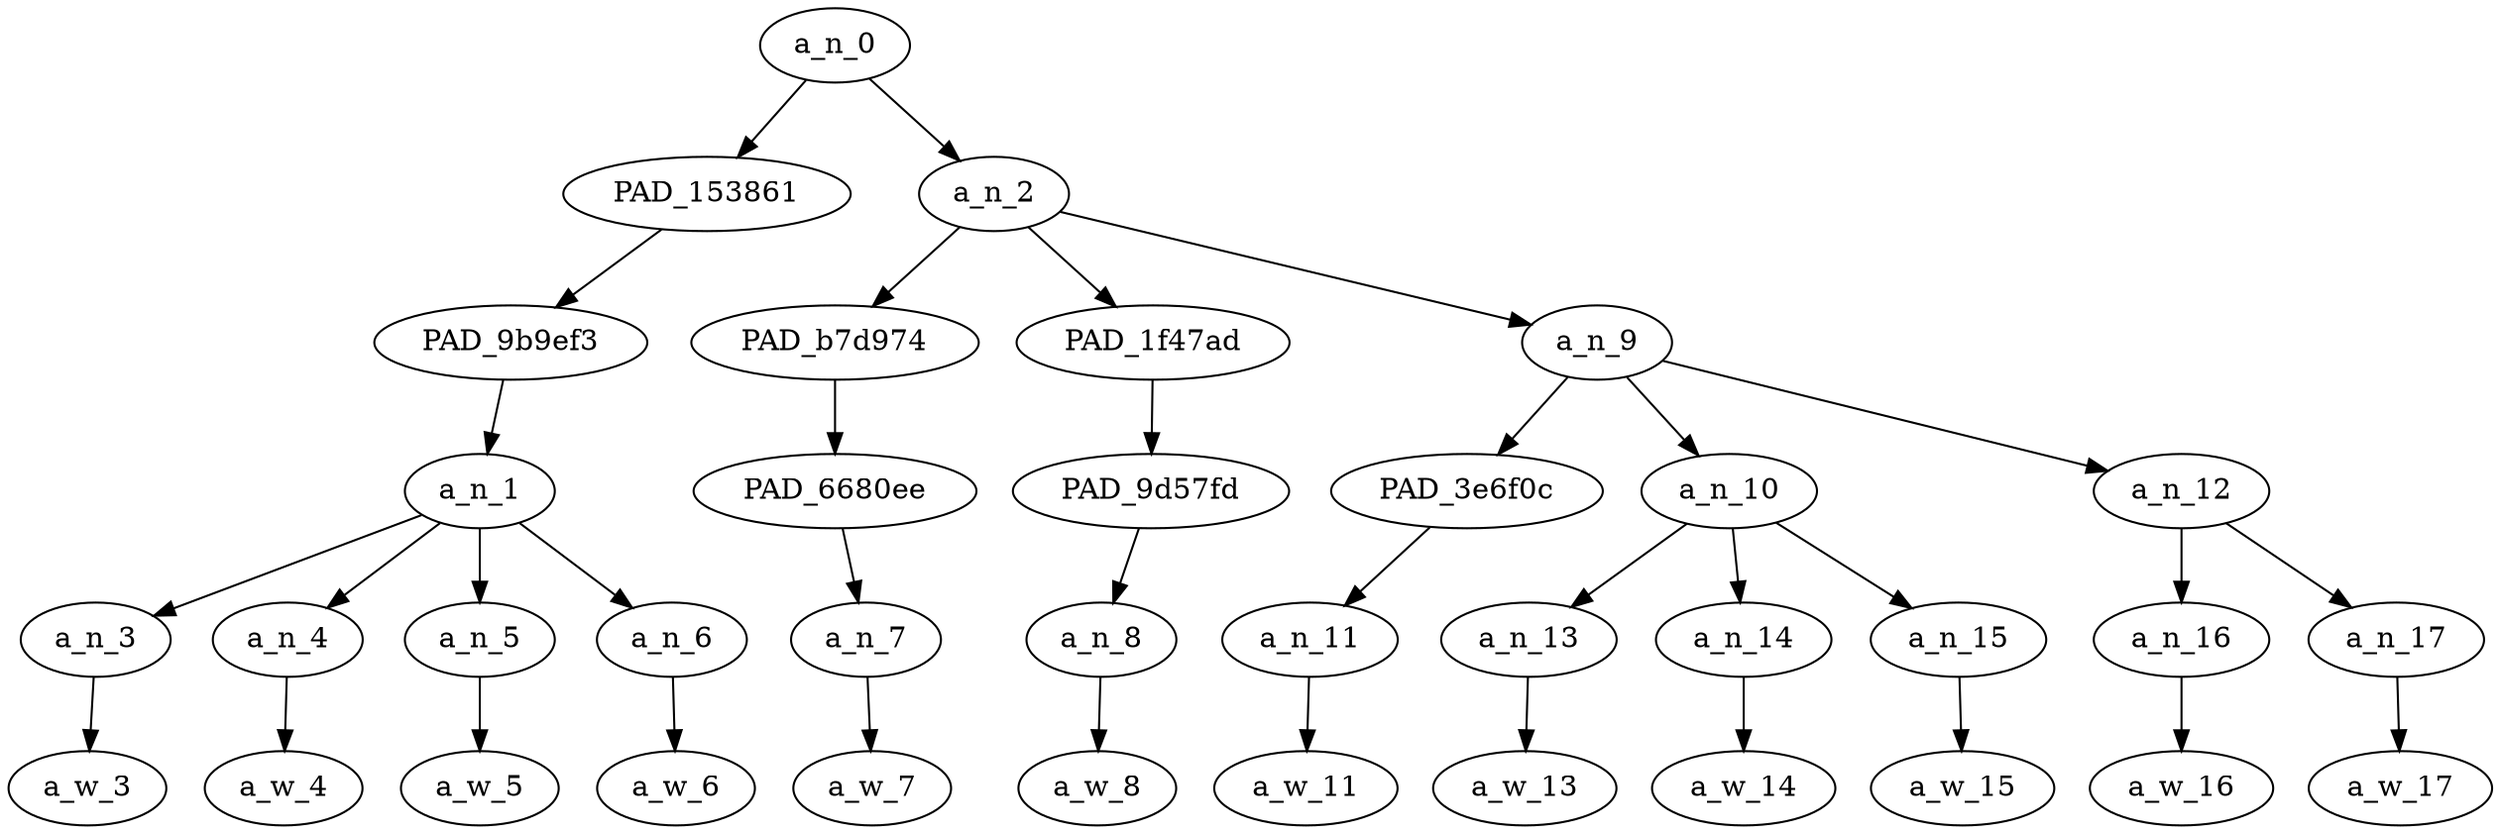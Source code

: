strict digraph "" {
	a_n_0	[div_dir=1,
		index=0,
		level=5,
		pos="3.7222222222222228,5!",
		text_span="[0, 1, 2, 3, 4, 5, 6, 7, 8, 9, 10, 11]",
		value=1.00000000];
	PAD_153861	[div_dir=1,
		index=0,
		level=4,
		pos="1.5,4!",
		text_span="[0, 1, 2, 3]",
		value=0.51606393];
	a_n_0 -> PAD_153861;
	a_n_2	[div_dir=1,
		index=1,
		level=4,
		pos="5.9444444444444455,4!",
		text_span="[4, 5, 6, 7, 8, 9, 10, 11]",
		value=0.48349901];
	a_n_0 -> a_n_2;
	PAD_9b9ef3	[div_dir=1,
		index=0,
		level=3,
		pos="1.5,3!",
		text_span="[0, 1, 2, 3]",
		value=0.51606393];
	PAD_153861 -> PAD_9b9ef3;
	a_n_1	[div_dir=1,
		index=0,
		level=2,
		pos="1.5,2!",
		text_span="[0, 1, 2, 3]",
		value=0.51606393];
	PAD_9b9ef3 -> a_n_1;
	a_n_3	[div_dir=1,
		index=0,
		level=1,
		pos="0.0,1!",
		text_span="[0]",
		value=0.09151149];
	a_n_1 -> a_n_3;
	a_n_4	[div_dir=1,
		index=1,
		level=1,
		pos="1.0,1!",
		text_span="[1]",
		value=0.12158621];
	a_n_1 -> a_n_4;
	a_n_5	[div_dir=1,
		index=2,
		level=1,
		pos="2.0,1!",
		text_span="[2]",
		value=0.08592983];
	a_n_1 -> a_n_5;
	a_n_6	[div_dir=-1,
		index=3,
		level=1,
		pos="3.0,1!",
		text_span="[3]",
		value=0.21661471];
	a_n_1 -> a_n_6;
	a_w_3	[div_dir=0,
		index=0,
		level=0,
		pos="0,0!",
		text_span="[0]",
		value=dear];
	a_n_3 -> a_w_3;
	a_w_4	[div_dir=0,
		index=1,
		level=0,
		pos="1,0!",
		text_span="[1]",
		value=ghetto];
	a_n_4 -> a_w_4;
	a_w_5	[div_dir=0,
		index=2,
		level=0,
		pos="2,0!",
		text_span="[2]",
		value=dwelling];
	a_n_5 -> a_w_5;
	a_w_6	[div_dir=0,
		index=3,
		level=0,
		pos="3,0!",
		text_span="[3]",
		value=leaches];
	a_n_6 -> a_w_6;
	PAD_b7d974	[div_dir=1,
		index=1,
		level=3,
		pos="4.0,3!",
		text_span="[4]",
		value=0.04845449];
	a_n_2 -> PAD_b7d974;
	PAD_1f47ad	[div_dir=1,
		index=2,
		level=3,
		pos="5.0,3!",
		text_span="[5]",
		value=0.03998920];
	a_n_2 -> PAD_1f47ad;
	a_n_9	[div_dir=1,
		index=3,
		level=3,
		pos="8.833333333333334,3!",
		text_span="[6, 7, 8, 9, 10, 11]",
		value=0.39483677];
	a_n_2 -> a_n_9;
	PAD_6680ee	[div_dir=1,
		index=1,
		level=2,
		pos="4.0,2!",
		text_span="[4]",
		value=0.04845449];
	PAD_b7d974 -> PAD_6680ee;
	a_n_7	[div_dir=1,
		index=4,
		level=1,
		pos="4.0,1!",
		text_span="[4]",
		value=0.04845449];
	PAD_6680ee -> a_n_7;
	a_w_7	[div_dir=0,
		index=4,
		level=0,
		pos="4,0!",
		text_span="[4]",
		value=put];
	a_n_7 -> a_w_7;
	PAD_9d57fd	[div_dir=1,
		index=2,
		level=2,
		pos="5.0,2!",
		text_span="[5]",
		value=0.03998920];
	PAD_1f47ad -> PAD_9d57fd;
	a_n_8	[div_dir=1,
		index=5,
		level=1,
		pos="5.0,1!",
		text_span="[5]",
		value=0.03998920];
	PAD_9d57fd -> a_n_8;
	a_w_8	[div_dir=0,
		index=5,
		level=0,
		pos="5,0!",
		text_span="[5]",
		value=down];
	a_n_8 -> a_w_8;
	PAD_3e6f0c	[div_dir=-1,
		index=4,
		level=2,
		pos="9.0,2!",
		text_span="[9]",
		value=0.04326786];
	a_n_9 -> PAD_3e6f0c;
	a_n_10	[div_dir=1,
		index=3,
		level=2,
		pos="7.0,2!",
		text_span="[6, 7, 8]",
		value=0.19299195];
	a_n_9 -> a_n_10;
	a_n_12	[div_dir=1,
		index=5,
		level=2,
		pos="10.5,2!",
		text_span="[10, 11]",
		value=0.15839156];
	a_n_9 -> a_n_12;
	a_n_11	[div_dir=-1,
		index=9,
		level=1,
		pos="9.0,1!",
		text_span="[9]",
		value=0.04326786];
	PAD_3e6f0c -> a_n_11;
	a_w_11	[div_dir=0,
		index=9,
		level=0,
		pos="9,0!",
		text_span="[9]",
		value=and];
	a_n_11 -> a_w_11;
	a_n_13	[div_dir=-1,
		index=6,
		level=1,
		pos="6.0,1!",
		text_span="[6]",
		value=0.04423626];
	a_n_10 -> a_n_13;
	a_n_14	[div_dir=1,
		index=7,
		level=1,
		pos="7.0,1!",
		text_span="[7]",
		value=0.07191543];
	a_n_10 -> a_n_14;
	a_n_15	[div_dir=-1,
		index=8,
		level=1,
		pos="8.0,1!",
		text_span="[8]",
		value=0.07672316];
	a_n_10 -> a_n_15;
	a_w_13	[div_dir=0,
		index=6,
		level=0,
		pos="6,0!",
		text_span="[6]",
		value=the];
	a_n_13 -> a_w_13;
	a_w_14	[div_dir=0,
		index=7,
		level=0,
		pos="7,0!",
		text_span="[7]",
		value=crack];
	a_n_14 -> a_w_14;
	a_w_15	[div_dir=0,
		index=8,
		level=0,
		pos="8,0!",
		text_span="[8]",
		value=pipe];
	a_n_15 -> a_w_15;
	a_n_16	[div_dir=1,
		index=10,
		level=1,
		pos="10.0,1!",
		text_span="[10]",
		value=0.10117164];
	a_n_12 -> a_n_16;
	a_n_17	[div_dir=1,
		index=11,
		level=1,
		pos="11.0,1!",
		text_span="[11]",
		value=0.05681745];
	a_n_12 -> a_n_17;
	a_w_16	[div_dir=0,
		index=10,
		level=0,
		pos="10,0!",
		text_span="[10]",
		value=weed];
	a_n_16 -> a_w_16;
	a_w_17	[div_dir=0,
		index=11,
		level=0,
		pos="11,0!",
		text_span="[11]",
		value="<user>"];
	a_n_17 -> a_w_17;
}

